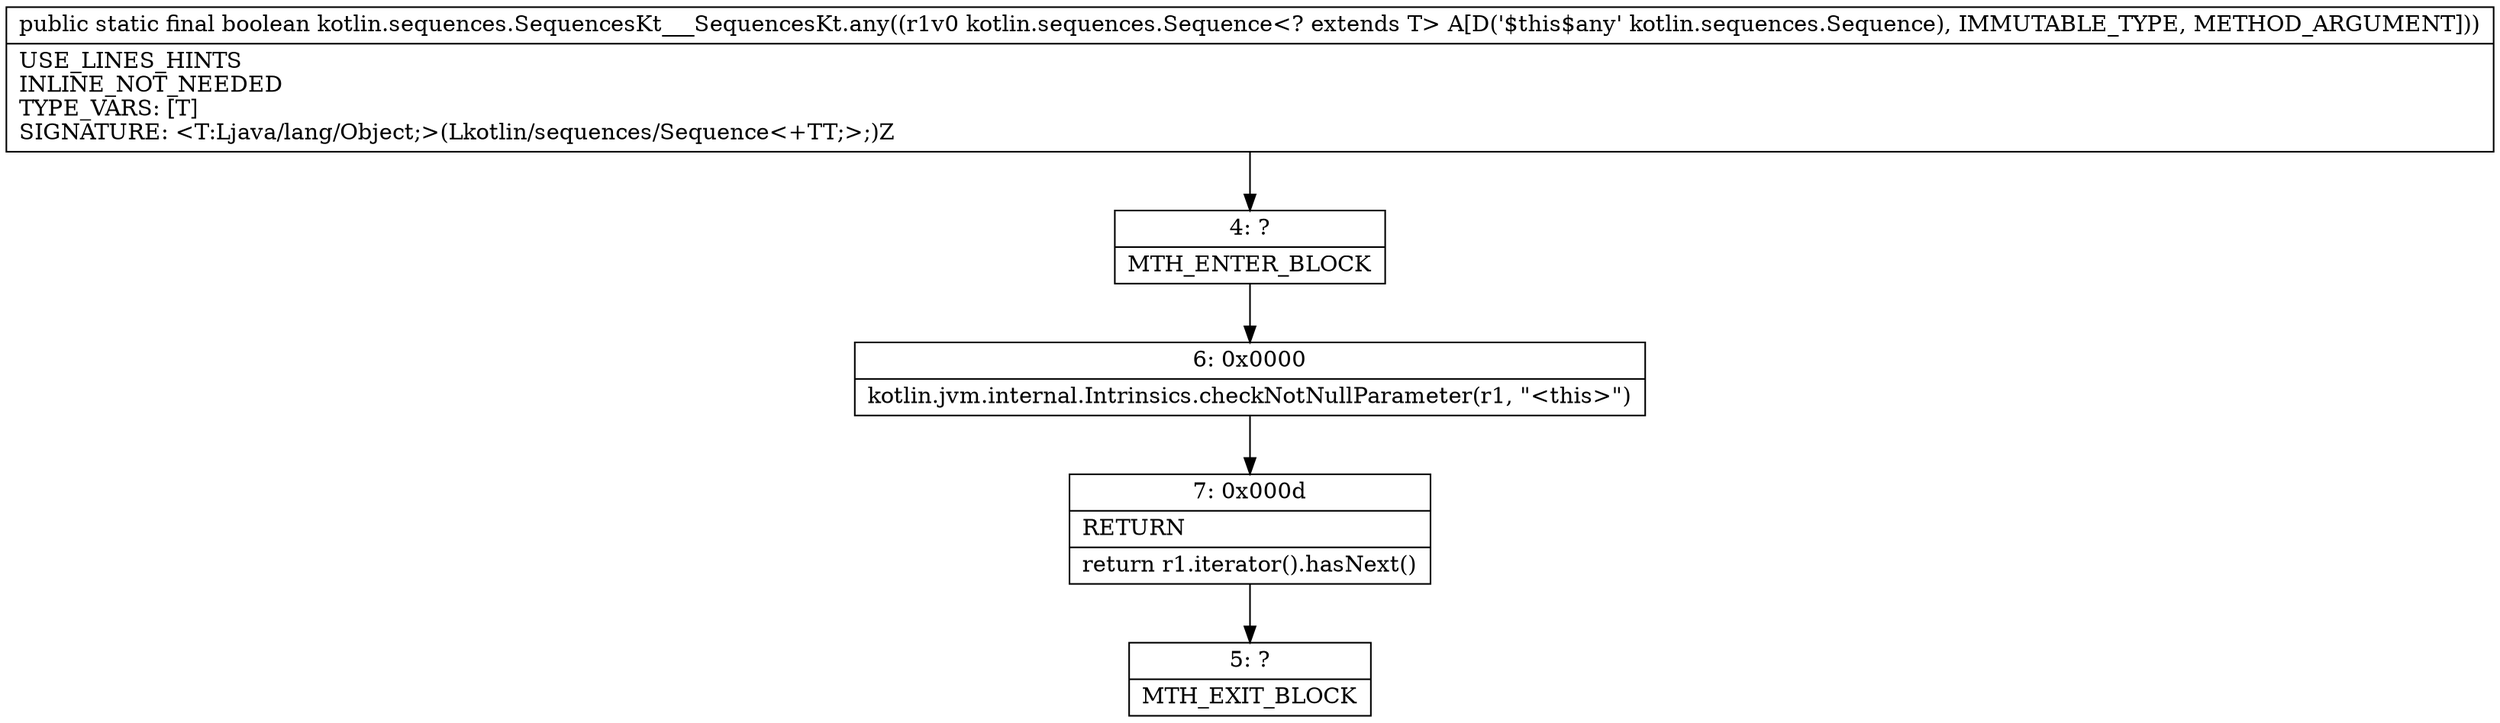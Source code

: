 digraph "CFG forkotlin.sequences.SequencesKt___SequencesKt.any(Lkotlin\/sequences\/Sequence;)Z" {
Node_4 [shape=record,label="{4\:\ ?|MTH_ENTER_BLOCK\l}"];
Node_6 [shape=record,label="{6\:\ 0x0000|kotlin.jvm.internal.Intrinsics.checkNotNullParameter(r1, \"\<this\>\")\l}"];
Node_7 [shape=record,label="{7\:\ 0x000d|RETURN\l|return r1.iterator().hasNext()\l}"];
Node_5 [shape=record,label="{5\:\ ?|MTH_EXIT_BLOCK\l}"];
MethodNode[shape=record,label="{public static final boolean kotlin.sequences.SequencesKt___SequencesKt.any((r1v0 kotlin.sequences.Sequence\<? extends T\> A[D('$this$any' kotlin.sequences.Sequence), IMMUTABLE_TYPE, METHOD_ARGUMENT]))  | USE_LINES_HINTS\lINLINE_NOT_NEEDED\lTYPE_VARS: [T]\lSIGNATURE: \<T:Ljava\/lang\/Object;\>(Lkotlin\/sequences\/Sequence\<+TT;\>;)Z\l}"];
MethodNode -> Node_4;Node_4 -> Node_6;
Node_6 -> Node_7;
Node_7 -> Node_5;
}

